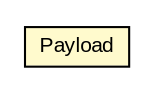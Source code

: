 #!/usr/local/bin/dot
#
# Class diagram 
# Generated by UMLGraph version R5_6-24-gf6e263 (http://www.umlgraph.org/)
#

digraph G {
	edge [fontname="arial",fontsize=10,labelfontname="arial",labelfontsize=10];
	node [fontname="arial",fontsize=10,shape=plaintext];
	nodesep=0.25;
	ranksep=0.5;
	rankdir=LR;
	// io.reinert.requestor.Payload
	c6658 [label=<<table title="io.reinert.requestor.Payload" border="0" cellborder="1" cellspacing="0" cellpadding="2" port="p" bgcolor="lemonChiffon" href="./Payload.html">
		<tr><td><table border="0" cellspacing="0" cellpadding="1">
<tr><td align="center" balign="center"> Payload </td></tr>
		</table></td></tr>
		</table>>, URL="./Payload.html", fontname="arial", fontcolor="black", fontsize=10.0];
}

